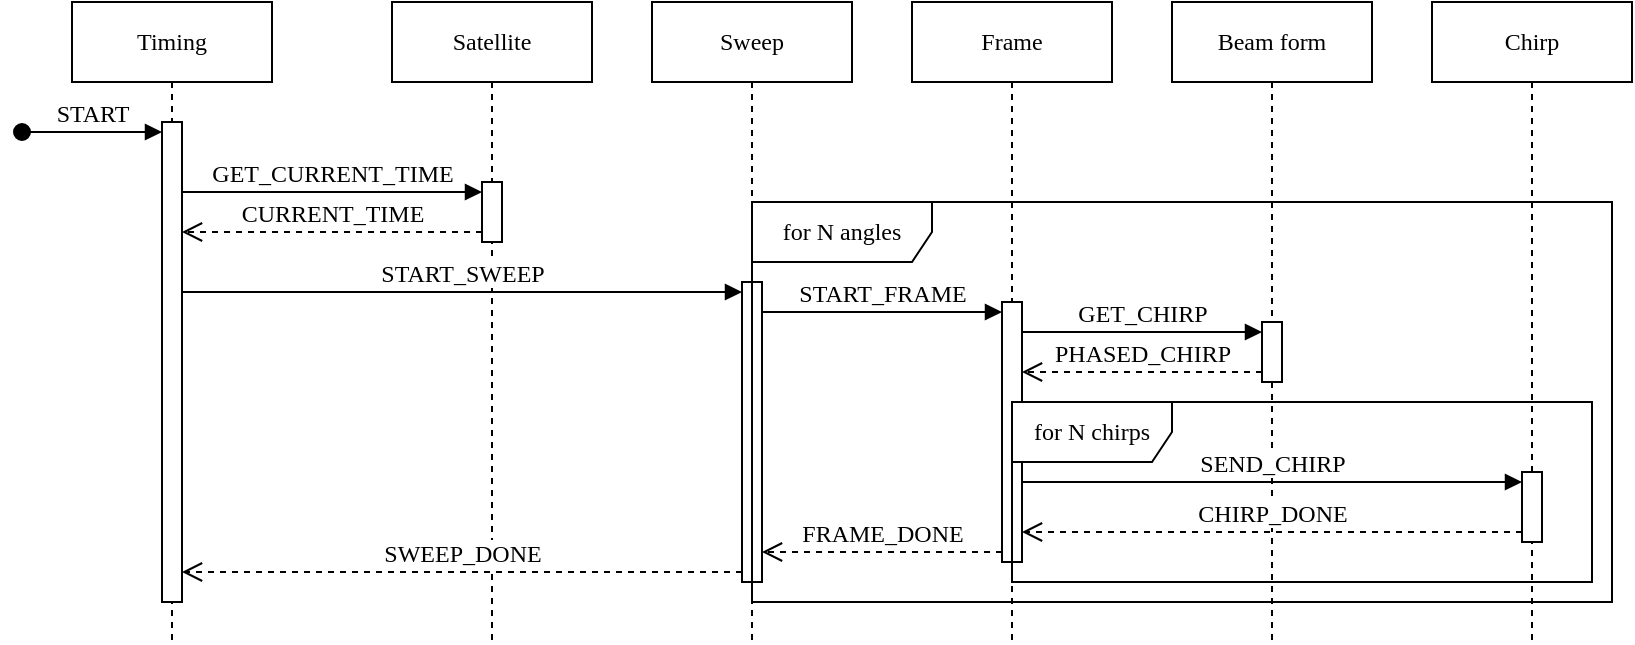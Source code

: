 <mxfile version="26.2.12">
  <diagram name="Page-1" id="kV-45eQNpwQn6KGaD91V">
    <mxGraphModel dx="1428" dy="759" grid="1" gridSize="10" guides="1" tooltips="1" connect="1" arrows="1" fold="1" page="1" pageScale="1" pageWidth="827" pageHeight="1169" math="0" shadow="0">
      <root>
        <mxCell id="0" />
        <mxCell id="1" parent="0" />
        <mxCell id="dV2UwhRpdAfM-n-fXqlM-1" value="Timing" style="shape=umlLifeline;perimeter=lifelinePerimeter;whiteSpace=wrap;html=1;container=1;dropTarget=0;collapsible=0;recursiveResize=0;outlineConnect=0;portConstraint=eastwest;newEdgeStyle={&quot;edgeStyle&quot;:&quot;elbowEdgeStyle&quot;,&quot;elbow&quot;:&quot;vertical&quot;,&quot;curved&quot;:0,&quot;rounded&quot;:0};fontFamily=modern;fontSource=https%3A%2F%2Fsourceforge.net%2Fprojects%2Fcm-unicode%2F;fontSize=12;" parent="1" vertex="1">
          <mxGeometry x="40" y="40" width="100" height="320" as="geometry" />
        </mxCell>
        <mxCell id="dV2UwhRpdAfM-n-fXqlM-11" value="" style="html=1;points=[[0,0,0,0,5],[0,1,0,0,-5],[1,0,0,0,5],[1,1,0,0,-5]];perimeter=orthogonalPerimeter;outlineConnect=0;targetShapes=umlLifeline;portConstraint=eastwest;newEdgeStyle={&quot;curved&quot;:0,&quot;rounded&quot;:0};fontFamily=modern;fontSource=https%3A%2F%2Fsourceforge.net%2Fprojects%2Fcm-unicode%2F;fontSize=12;" parent="dV2UwhRpdAfM-n-fXqlM-1" vertex="1">
          <mxGeometry x="45" y="60" width="10" height="240" as="geometry" />
        </mxCell>
        <mxCell id="dV2UwhRpdAfM-n-fXqlM-12" value="START" style="html=1;verticalAlign=bottom;startArrow=oval;endArrow=block;startSize=8;curved=0;rounded=0;entryX=0;entryY=0;entryDx=0;entryDy=5;fontFamily=modern;fontSource=https%3A%2F%2Fsourceforge.net%2Fprojects%2Fcm-unicode%2F;fontSize=12;" parent="dV2UwhRpdAfM-n-fXqlM-1" target="dV2UwhRpdAfM-n-fXqlM-11" edge="1">
          <mxGeometry relative="1" as="geometry">
            <mxPoint x="-25" y="65" as="sourcePoint" />
          </mxGeometry>
        </mxCell>
        <mxCell id="dV2UwhRpdAfM-n-fXqlM-2" value="Satellite" style="shape=umlLifeline;perimeter=lifelinePerimeter;whiteSpace=wrap;html=1;container=1;dropTarget=0;collapsible=0;recursiveResize=0;outlineConnect=0;portConstraint=eastwest;newEdgeStyle={&quot;edgeStyle&quot;:&quot;elbowEdgeStyle&quot;,&quot;elbow&quot;:&quot;vertical&quot;,&quot;curved&quot;:0,&quot;rounded&quot;:0};fontFamily=modern;fontSource=https%3A%2F%2Fsourceforge.net%2Fprojects%2Fcm-unicode%2F;fontSize=12;" parent="1" vertex="1">
          <mxGeometry x="200" y="40" width="100" height="320" as="geometry" />
        </mxCell>
        <mxCell id="dV2UwhRpdAfM-n-fXqlM-8" value="" style="html=1;points=[[0,0,0,0,5],[0,1,0,0,-5],[1,0,0,0,5],[1,1,0,0,-5]];perimeter=orthogonalPerimeter;outlineConnect=0;targetShapes=umlLifeline;portConstraint=eastwest;newEdgeStyle={&quot;curved&quot;:0,&quot;rounded&quot;:0};fontFamily=modern;fontSource=https%3A%2F%2Fsourceforge.net%2Fprojects%2Fcm-unicode%2F;fontSize=12;" parent="dV2UwhRpdAfM-n-fXqlM-2" vertex="1">
          <mxGeometry x="45" y="90" width="10" height="30" as="geometry" />
        </mxCell>
        <mxCell id="dV2UwhRpdAfM-n-fXqlM-3" value="Sweep" style="shape=umlLifeline;perimeter=lifelinePerimeter;whiteSpace=wrap;html=1;container=1;dropTarget=0;collapsible=0;recursiveResize=0;outlineConnect=0;portConstraint=eastwest;newEdgeStyle={&quot;edgeStyle&quot;:&quot;elbowEdgeStyle&quot;,&quot;elbow&quot;:&quot;vertical&quot;,&quot;curved&quot;:0,&quot;rounded&quot;:0};fontFamily=modern;fontSource=https%3A%2F%2Fsourceforge.net%2Fprojects%2Fcm-unicode%2F;fontSize=12;" parent="1" vertex="1">
          <mxGeometry x="330" y="40" width="100" height="320" as="geometry" />
        </mxCell>
        <mxCell id="dV2UwhRpdAfM-n-fXqlM-13" value="" style="html=1;points=[[0,0,0,0,5],[0,1,0,0,-5],[1,0,0,0,5],[1,1,0,0,-5]];perimeter=orthogonalPerimeter;outlineConnect=0;targetShapes=umlLifeline;portConstraint=eastwest;newEdgeStyle={&quot;curved&quot;:0,&quot;rounded&quot;:0};fontFamily=modern;fontSource=https%3A%2F%2Fsourceforge.net%2Fprojects%2Fcm-unicode%2F;fontSize=12;" parent="dV2UwhRpdAfM-n-fXqlM-3" vertex="1">
          <mxGeometry x="45" y="140" width="10" height="150" as="geometry" />
        </mxCell>
        <mxCell id="dV2UwhRpdAfM-n-fXqlM-4" value="Frame" style="shape=umlLifeline;perimeter=lifelinePerimeter;whiteSpace=wrap;html=1;container=1;dropTarget=0;collapsible=0;recursiveResize=0;outlineConnect=0;portConstraint=eastwest;newEdgeStyle={&quot;edgeStyle&quot;:&quot;elbowEdgeStyle&quot;,&quot;elbow&quot;:&quot;vertical&quot;,&quot;curved&quot;:0,&quot;rounded&quot;:0};fontFamily=modern;fontSource=https%3A%2F%2Fsourceforge.net%2Fprojects%2Fcm-unicode%2F;fontSize=12;" parent="1" vertex="1">
          <mxGeometry x="460" y="40" width="100" height="320" as="geometry" />
        </mxCell>
        <mxCell id="dV2UwhRpdAfM-n-fXqlM-16" value="" style="html=1;points=[[0,0,0,0,5],[0,1,0,0,-5],[1,0,0,0,5],[1,1,0,0,-5]];perimeter=orthogonalPerimeter;outlineConnect=0;targetShapes=umlLifeline;portConstraint=eastwest;newEdgeStyle={&quot;curved&quot;:0,&quot;rounded&quot;:0};fontFamily=modern;fontSource=https%3A%2F%2Fsourceforge.net%2Fprojects%2Fcm-unicode%2F;fontSize=12;" parent="dV2UwhRpdAfM-n-fXqlM-4" vertex="1">
          <mxGeometry x="45" y="150" width="10" height="130" as="geometry" />
        </mxCell>
        <mxCell id="dV2UwhRpdAfM-n-fXqlM-5" value="Beam form" style="shape=umlLifeline;perimeter=lifelinePerimeter;whiteSpace=wrap;html=1;container=1;dropTarget=0;collapsible=0;recursiveResize=0;outlineConnect=0;portConstraint=eastwest;newEdgeStyle={&quot;edgeStyle&quot;:&quot;elbowEdgeStyle&quot;,&quot;elbow&quot;:&quot;vertical&quot;,&quot;curved&quot;:0,&quot;rounded&quot;:0};fontFamily=modern;fontSource=https%3A%2F%2Fsourceforge.net%2Fprojects%2Fcm-unicode%2F;fontSize=12;" parent="1" vertex="1">
          <mxGeometry x="590" y="40" width="100" height="320" as="geometry" />
        </mxCell>
        <mxCell id="dV2UwhRpdAfM-n-fXqlM-6" value="Chirp" style="shape=umlLifeline;perimeter=lifelinePerimeter;whiteSpace=wrap;html=1;container=1;dropTarget=0;collapsible=0;recursiveResize=0;outlineConnect=0;portConstraint=eastwest;newEdgeStyle={&quot;edgeStyle&quot;:&quot;elbowEdgeStyle&quot;,&quot;elbow&quot;:&quot;vertical&quot;,&quot;curved&quot;:0,&quot;rounded&quot;:0};fontFamily=modern;fontSource=https%3A%2F%2Fsourceforge.net%2Fprojects%2Fcm-unicode%2F;fontSize=12;" parent="1" vertex="1">
          <mxGeometry x="720" y="40" width="100" height="320" as="geometry" />
        </mxCell>
        <mxCell id="dV2UwhRpdAfM-n-fXqlM-9" value="GET_CURRENT_TIME" style="html=1;verticalAlign=bottom;endArrow=block;curved=0;rounded=0;entryX=0;entryY=0;entryDx=0;entryDy=5;fontFamily=modern;fontSource=https%3A%2F%2Fsourceforge.net%2Fprojects%2Fcm-unicode%2F;fontSize=12;" parent="1" source="dV2UwhRpdAfM-n-fXqlM-11" target="dV2UwhRpdAfM-n-fXqlM-8" edge="1">
          <mxGeometry relative="1" as="geometry">
            <mxPoint x="130" y="135" as="sourcePoint" />
          </mxGeometry>
        </mxCell>
        <mxCell id="dV2UwhRpdAfM-n-fXqlM-10" value="CURRENT_TIME" style="html=1;verticalAlign=bottom;endArrow=open;dashed=1;endSize=8;curved=0;rounded=0;exitX=0;exitY=1;exitDx=0;exitDy=-5;fontFamily=modern;fontSource=https%3A%2F%2Fsourceforge.net%2Fprojects%2Fcm-unicode%2F;fontSize=12;" parent="1" source="dV2UwhRpdAfM-n-fXqlM-8" target="dV2UwhRpdAfM-n-fXqlM-11" edge="1">
          <mxGeometry relative="1" as="geometry">
            <mxPoint x="130" y="205" as="targetPoint" />
          </mxGeometry>
        </mxCell>
        <mxCell id="dV2UwhRpdAfM-n-fXqlM-14" value="START_SWEEP" style="html=1;verticalAlign=bottom;endArrow=block;curved=0;rounded=0;entryX=0;entryY=0;entryDx=0;entryDy=5;fontFamily=modern;fontSource=https%3A%2F%2Fsourceforge.net%2Fprojects%2Fcm-unicode%2F;fontSize=12;" parent="1" source="dV2UwhRpdAfM-n-fXqlM-11" target="dV2UwhRpdAfM-n-fXqlM-13" edge="1">
          <mxGeometry relative="1" as="geometry">
            <mxPoint x="305" y="245" as="sourcePoint" />
          </mxGeometry>
        </mxCell>
        <mxCell id="dV2UwhRpdAfM-n-fXqlM-15" value="SWEEP_DONE" style="html=1;verticalAlign=bottom;endArrow=open;dashed=1;endSize=8;curved=0;rounded=0;exitX=0;exitY=1;exitDx=0;exitDy=-5;fontFamily=modern;fontSource=https%3A%2F%2Fsourceforge.net%2Fprojects%2Fcm-unicode%2F;fontSize=12;" parent="1" source="dV2UwhRpdAfM-n-fXqlM-13" target="dV2UwhRpdAfM-n-fXqlM-11" edge="1">
          <mxGeometry relative="1" as="geometry">
            <mxPoint x="305" y="315" as="targetPoint" />
          </mxGeometry>
        </mxCell>
        <mxCell id="dV2UwhRpdAfM-n-fXqlM-17" value="START_FRAME" style="html=1;verticalAlign=bottom;endArrow=block;curved=0;rounded=0;entryX=0;entryY=0;entryDx=0;entryDy=5;fontFamily=modern;fontSource=https%3A%2F%2Fsourceforge.net%2Fprojects%2Fcm-unicode%2F;fontSize=12;" parent="1" source="dV2UwhRpdAfM-n-fXqlM-13" target="dV2UwhRpdAfM-n-fXqlM-16" edge="1">
          <mxGeometry relative="1" as="geometry">
            <mxPoint x="435" y="255" as="sourcePoint" />
          </mxGeometry>
        </mxCell>
        <mxCell id="dV2UwhRpdAfM-n-fXqlM-18" value="FRAME_DONE" style="html=1;verticalAlign=bottom;endArrow=open;dashed=1;endSize=8;curved=0;rounded=0;exitX=0;exitY=1;exitDx=0;exitDy=-5;fontFamily=modern;fontSource=https%3A%2F%2Fsourceforge.net%2Fprojects%2Fcm-unicode%2F;fontSize=12;" parent="1" source="dV2UwhRpdAfM-n-fXqlM-16" target="dV2UwhRpdAfM-n-fXqlM-13" edge="1">
          <mxGeometry relative="1" as="geometry">
            <mxPoint x="435" y="325" as="targetPoint" />
          </mxGeometry>
        </mxCell>
        <mxCell id="dV2UwhRpdAfM-n-fXqlM-19" value="for N angles" style="shape=umlFrame;whiteSpace=wrap;html=1;pointerEvents=0;width=90;height=30;fontFamily=modern;fontSource=https%3A%2F%2Fsourceforge.net%2Fprojects%2Fcm-unicode%2F;fontSize=12;" parent="1" vertex="1">
          <mxGeometry x="380" y="140" width="430" height="200" as="geometry" />
        </mxCell>
        <mxCell id="dV2UwhRpdAfM-n-fXqlM-21" value="" style="html=1;points=[[0,0,0,0,5],[0,1,0,0,-5],[1,0,0,0,5],[1,1,0,0,-5]];perimeter=orthogonalPerimeter;outlineConnect=0;targetShapes=umlLifeline;portConstraint=eastwest;newEdgeStyle={&quot;curved&quot;:0,&quot;rounded&quot;:0};fontFamily=modern;fontSource=https%3A%2F%2Fsourceforge.net%2Fprojects%2Fcm-unicode%2F;fontSize=12;" parent="1" vertex="1">
          <mxGeometry x="635" y="200" width="10" height="30" as="geometry" />
        </mxCell>
        <mxCell id="dV2UwhRpdAfM-n-fXqlM-22" value="GET_CHIRP" style="html=1;verticalAlign=bottom;endArrow=block;curved=0;rounded=0;entryX=0;entryY=0;entryDx=0;entryDy=5;exitX=1;exitY=0;exitDx=0;exitDy=5;exitPerimeter=0;fontFamily=modern;fontSource=https%3A%2F%2Fsourceforge.net%2Fprojects%2Fcm-unicode%2F;fontSize=12;" parent="1" edge="1">
          <mxGeometry relative="1" as="geometry">
            <mxPoint x="515" y="205" as="sourcePoint" />
            <mxPoint x="635" y="205" as="targetPoint" />
          </mxGeometry>
        </mxCell>
        <mxCell id="dV2UwhRpdAfM-n-fXqlM-23" value="PHASED_CHIRP" style="html=1;verticalAlign=bottom;endArrow=open;dashed=1;endSize=8;curved=0;rounded=0;exitX=0;exitY=1;exitDx=0;exitDy=-5;fontFamily=modern;fontSource=https%3A%2F%2Fsourceforge.net%2Fprojects%2Fcm-unicode%2F;fontSize=12;" parent="1" source="dV2UwhRpdAfM-n-fXqlM-21" target="dV2UwhRpdAfM-n-fXqlM-16" edge="1">
          <mxGeometry relative="1" as="geometry">
            <mxPoint x="565" y="345" as="targetPoint" />
          </mxGeometry>
        </mxCell>
        <mxCell id="dV2UwhRpdAfM-n-fXqlM-28" value="for N chirps" style="shape=umlFrame;whiteSpace=wrap;html=1;pointerEvents=0;width=80;height=30;fontFamily=modern;fontSource=https%3A%2F%2Fsourceforge.net%2Fprojects%2Fcm-unicode%2F;fontSize=12;" parent="1" vertex="1">
          <mxGeometry x="510" y="240" width="290" height="90" as="geometry" />
        </mxCell>
        <mxCell id="dV2UwhRpdAfM-n-fXqlM-29" value="" style="html=1;points=[[0,0,0,0,5],[0,1,0,0,-5],[1,0,0,0,5],[1,1,0,0,-5]];perimeter=orthogonalPerimeter;outlineConnect=0;targetShapes=umlLifeline;portConstraint=eastwest;newEdgeStyle={&quot;curved&quot;:0,&quot;rounded&quot;:0};fontFamily=modern;fontSource=https%3A%2F%2Fsourceforge.net%2Fprojects%2Fcm-unicode%2F;fontSize=12;" parent="1" vertex="1">
          <mxGeometry x="765" y="275" width="10" height="35" as="geometry" />
        </mxCell>
        <mxCell id="dV2UwhRpdAfM-n-fXqlM-30" value="SEND_CHIRP" style="html=1;verticalAlign=bottom;endArrow=block;curved=0;rounded=0;entryX=0;entryY=0;entryDx=0;entryDy=5;fontFamily=modern;fontSource=https%3A%2F%2Fsourceforge.net%2Fprojects%2Fcm-unicode%2F;fontSize=12;" parent="1" source="dV2UwhRpdAfM-n-fXqlM-16" target="dV2UwhRpdAfM-n-fXqlM-29" edge="1">
          <mxGeometry relative="1" as="geometry">
            <mxPoint x="695" y="390" as="sourcePoint" />
          </mxGeometry>
        </mxCell>
        <mxCell id="dV2UwhRpdAfM-n-fXqlM-31" value="CHIRP_DONE" style="html=1;verticalAlign=bottom;endArrow=open;dashed=1;endSize=8;curved=0;rounded=0;exitX=0;exitY=1;exitDx=0;exitDy=-5;fontFamily=modern;fontSource=https%3A%2F%2Fsourceforge.net%2Fprojects%2Fcm-unicode%2F;fontSize=12;" parent="1" source="dV2UwhRpdAfM-n-fXqlM-29" target="dV2UwhRpdAfM-n-fXqlM-16" edge="1">
          <mxGeometry relative="1" as="geometry">
            <mxPoint x="695" y="460" as="targetPoint" />
          </mxGeometry>
        </mxCell>
      </root>
    </mxGraphModel>
  </diagram>
</mxfile>

